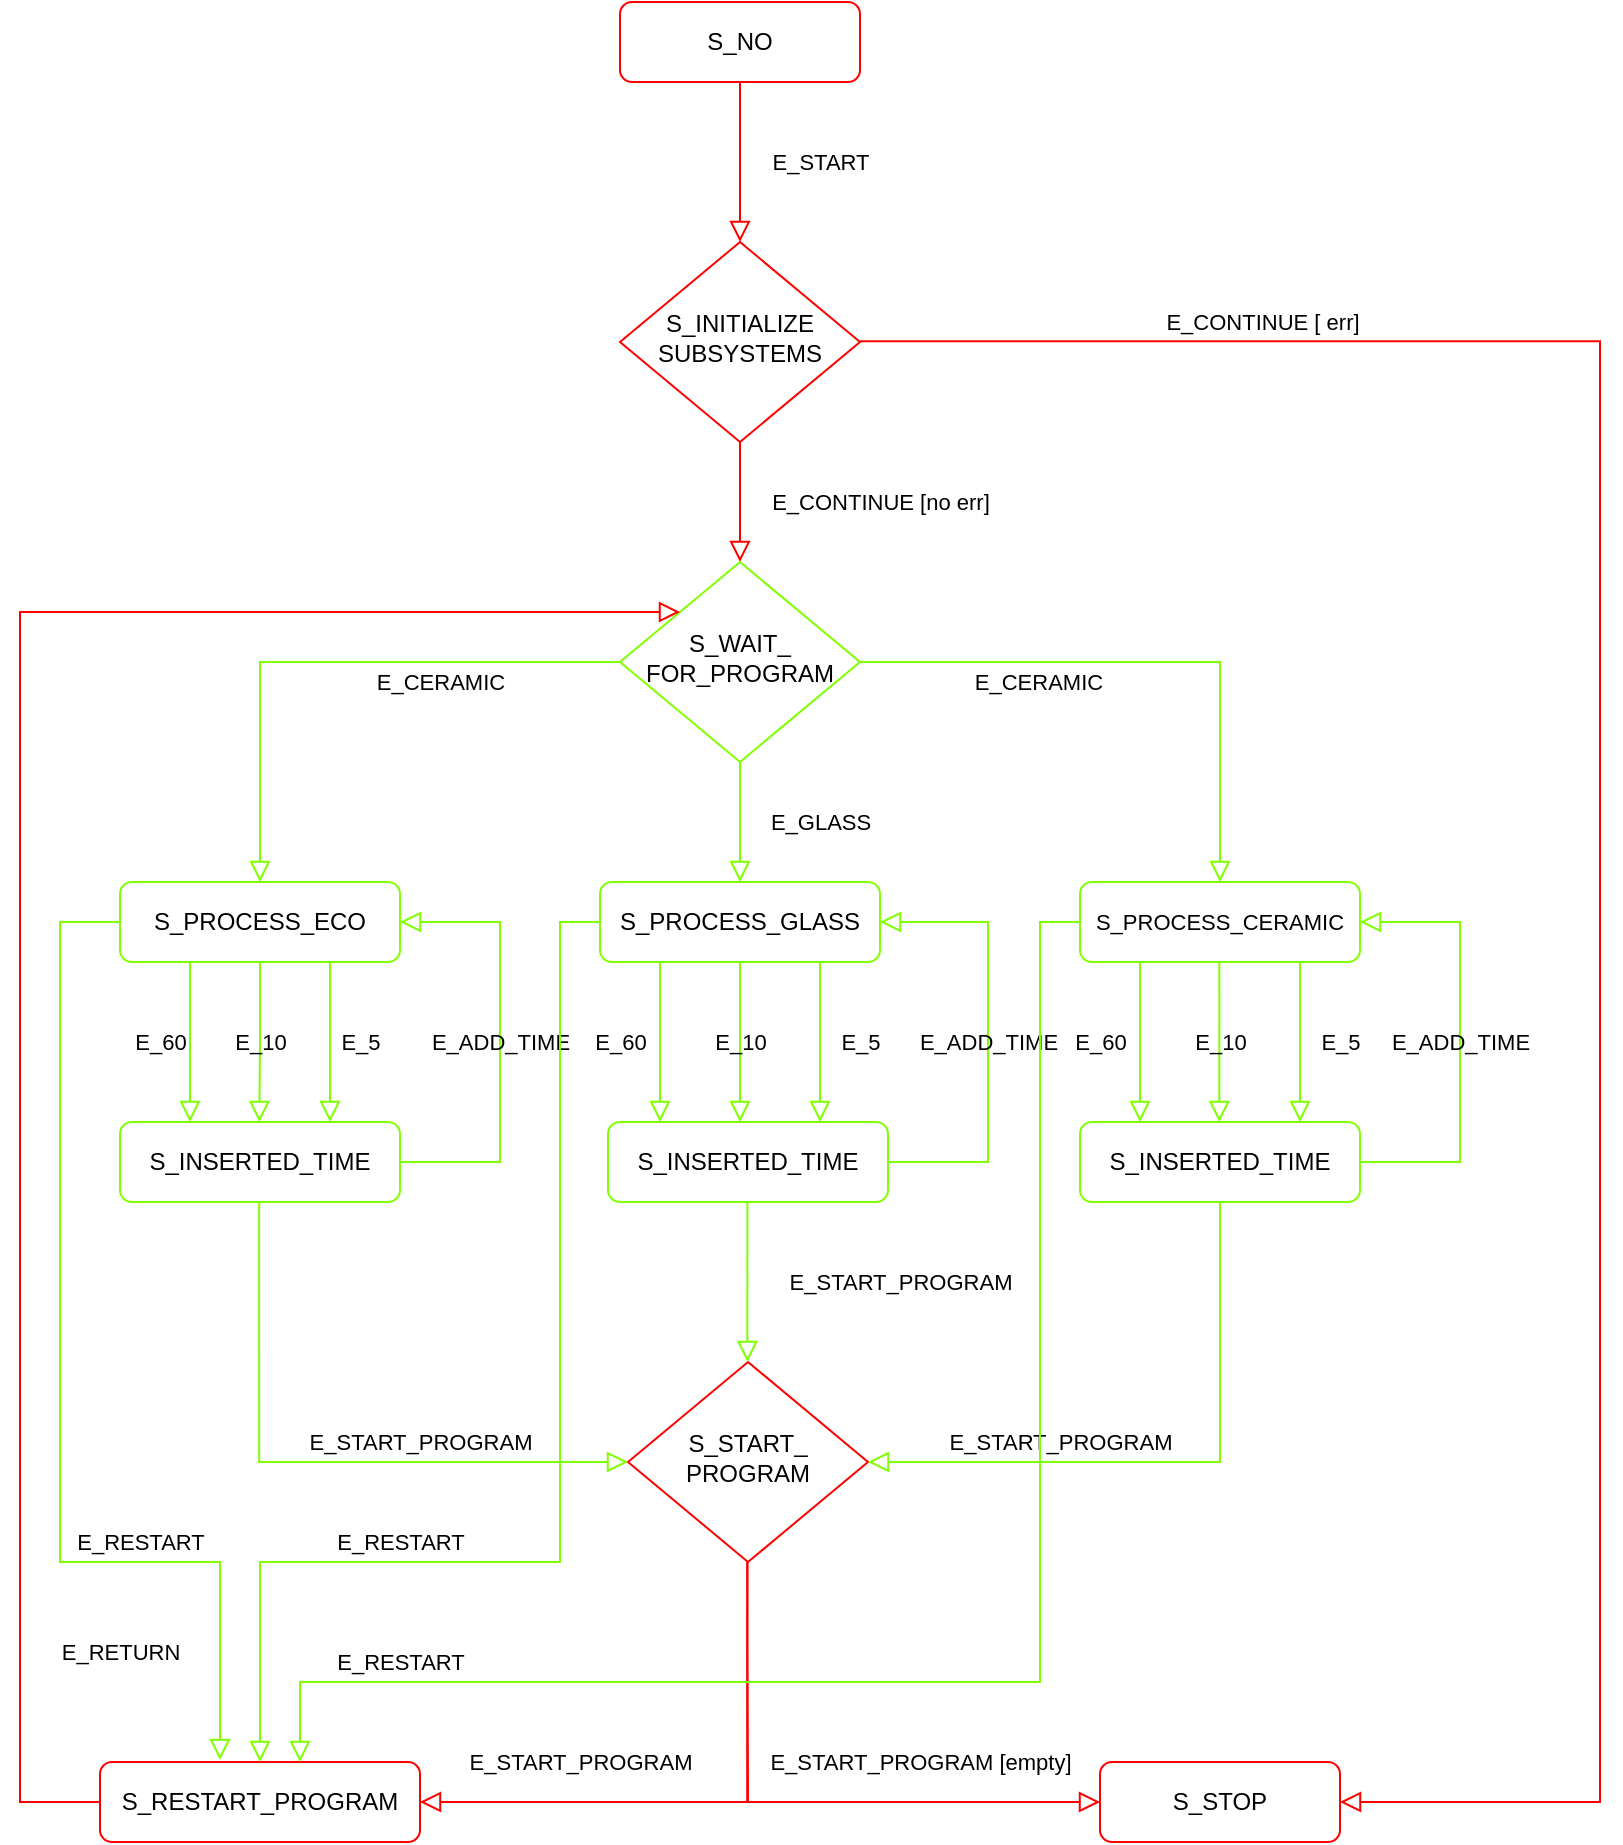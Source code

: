 <mxfile version="20.6.2" type="device"><diagram id="C5RBs43oDa-KdzZeNtuy" name="Page-1"><mxGraphModel dx="1384" dy="836" grid="1" gridSize="10" guides="1" tooltips="1" connect="1" arrows="1" fold="1" page="1" pageScale="1" pageWidth="827" pageHeight="1169" math="0" shadow="0"><root><mxCell id="WIyWlLk6GJQsqaUBKTNV-0"/><mxCell id="WIyWlLk6GJQsqaUBKTNV-1" parent="WIyWlLk6GJQsqaUBKTNV-0"/><mxCell id="WIyWlLk6GJQsqaUBKTNV-2" value="" style="rounded=0;html=1;jettySize=auto;orthogonalLoop=1;fontSize=11;endArrow=block;endFill=0;endSize=8;strokeWidth=1;shadow=0;labelBackgroundColor=none;edgeStyle=orthogonalEdgeStyle;strokeColor=#FF0000;" parent="WIyWlLk6GJQsqaUBKTNV-1" source="WIyWlLk6GJQsqaUBKTNV-3" target="WIyWlLk6GJQsqaUBKTNV-6" edge="1"><mxGeometry relative="1" as="geometry"/></mxCell><mxCell id="6H4peSSL_W81_Gh6DC80-1" value="E_START" style="edgeLabel;html=1;align=center;verticalAlign=middle;resizable=0;points=[];" vertex="1" connectable="0" parent="WIyWlLk6GJQsqaUBKTNV-2"><mxGeometry x="0.363" y="1" relative="1" as="geometry"><mxPoint x="39" y="-15" as="offset"/></mxGeometry></mxCell><mxCell id="WIyWlLk6GJQsqaUBKTNV-3" value="S_NO" style="rounded=1;whiteSpace=wrap;html=1;fontSize=12;glass=0;strokeWidth=1;shadow=0;strokeColor=#FF0000;" parent="WIyWlLk6GJQsqaUBKTNV-1" vertex="1"><mxGeometry x="320" y="40" width="120" height="40" as="geometry"/></mxCell><mxCell id="WIyWlLk6GJQsqaUBKTNV-4" value="E_CONTINUE [no err]" style="rounded=0;html=1;jettySize=auto;orthogonalLoop=1;fontSize=11;endArrow=block;endFill=0;endSize=8;strokeWidth=1;shadow=0;labelBackgroundColor=none;edgeStyle=orthogonalEdgeStyle;strokeColor=#FF0000;" parent="WIyWlLk6GJQsqaUBKTNV-1" source="WIyWlLk6GJQsqaUBKTNV-6" target="WIyWlLk6GJQsqaUBKTNV-10" edge="1"><mxGeometry y="70" relative="1" as="geometry"><mxPoint as="offset"/></mxGeometry></mxCell><mxCell id="WIyWlLk6GJQsqaUBKTNV-6" value="S_INITIALIZE&lt;br&gt;SUBSYSTEMS" style="rhombus;whiteSpace=wrap;html=1;shadow=0;fontFamily=Helvetica;fontSize=12;align=center;strokeWidth=1;spacing=6;spacingTop=-4;strokeColor=#FF0000;" parent="WIyWlLk6GJQsqaUBKTNV-1" vertex="1"><mxGeometry x="320" y="160" width="120" height="100" as="geometry"/></mxCell><mxCell id="WIyWlLk6GJQsqaUBKTNV-8" value="E_GLASS" style="rounded=0;html=1;jettySize=auto;orthogonalLoop=1;fontSize=11;endArrow=block;endFill=0;endSize=8;strokeWidth=1;shadow=0;labelBackgroundColor=none;edgeStyle=orthogonalEdgeStyle;strokeColor=#80FF00;" parent="WIyWlLk6GJQsqaUBKTNV-1" source="WIyWlLk6GJQsqaUBKTNV-10" target="WIyWlLk6GJQsqaUBKTNV-11" edge="1"><mxGeometry y="40" relative="1" as="geometry"><mxPoint as="offset"/></mxGeometry></mxCell><mxCell id="WIyWlLk6GJQsqaUBKTNV-9" value="E_CERAMIC" style="edgeStyle=orthogonalEdgeStyle;rounded=0;html=1;jettySize=auto;orthogonalLoop=1;fontSize=11;endArrow=block;endFill=0;endSize=8;strokeWidth=1;shadow=0;labelBackgroundColor=none;strokeColor=#80FF00;" parent="WIyWlLk6GJQsqaUBKTNV-1" source="WIyWlLk6GJQsqaUBKTNV-10" target="WIyWlLk6GJQsqaUBKTNV-12" edge="1"><mxGeometry x="-0.379" y="-10" relative="1" as="geometry"><mxPoint x="-1" as="offset"/></mxGeometry></mxCell><mxCell id="WIyWlLk6GJQsqaUBKTNV-10" value="S_WAIT_&lt;br&gt;FOR_PROGRAM" style="rhombus;whiteSpace=wrap;html=1;shadow=0;fontFamily=Helvetica;fontSize=12;align=center;strokeWidth=1;spacing=6;spacingTop=-4;strokeColor=#80FF00;" parent="WIyWlLk6GJQsqaUBKTNV-1" vertex="1"><mxGeometry x="320" y="320" width="120" height="100" as="geometry"/></mxCell><mxCell id="WIyWlLk6GJQsqaUBKTNV-11" value="S_PROCESS_GLASS" style="rounded=1;whiteSpace=wrap;html=1;fontSize=12;glass=0;strokeWidth=1;shadow=0;strokeColor=#80FF00;" parent="WIyWlLk6GJQsqaUBKTNV-1" vertex="1"><mxGeometry x="310" y="480" width="140" height="40" as="geometry"/></mxCell><mxCell id="WIyWlLk6GJQsqaUBKTNV-12" value="&lt;span style=&quot;font-size: 11px;&quot;&gt;S_PROCESS_CERAMIC&lt;/span&gt;" style="rounded=1;whiteSpace=wrap;html=1;fontSize=12;glass=0;strokeWidth=1;shadow=0;strokeColor=#80FF00;" parent="WIyWlLk6GJQsqaUBKTNV-1" vertex="1"><mxGeometry x="550" y="480" width="140" height="40" as="geometry"/></mxCell><mxCell id="6H4peSSL_W81_Gh6DC80-3" value="E_CONTINUE [ err]" style="edgeStyle=orthogonalEdgeStyle;rounded=0;html=1;jettySize=auto;orthogonalLoop=1;fontSize=11;endArrow=block;endFill=0;endSize=8;strokeWidth=1;shadow=0;labelBackgroundColor=none;entryX=1;entryY=0.5;entryDx=0;entryDy=0;strokeColor=#FF0000;" edge="1" parent="WIyWlLk6GJQsqaUBKTNV-1" target="6H4peSSL_W81_Gh6DC80-27"><mxGeometry x="-0.674" y="10" relative="1" as="geometry"><mxPoint as="offset"/><mxPoint x="440" y="209.58" as="sourcePoint"/><mxPoint x="760" y="870" as="targetPoint"/><Array as="points"><mxPoint x="810" y="210"/><mxPoint x="810" y="940"/></Array></mxGeometry></mxCell><mxCell id="6H4peSSL_W81_Gh6DC80-4" value="E_CERAMIC" style="edgeStyle=orthogonalEdgeStyle;rounded=0;html=1;jettySize=auto;orthogonalLoop=1;fontSize=11;endArrow=block;endFill=0;endSize=8;strokeWidth=1;shadow=0;labelBackgroundColor=none;exitX=0;exitY=0.5;exitDx=0;exitDy=0;strokeColor=#80FF00;" edge="1" parent="WIyWlLk6GJQsqaUBKTNV-1" source="WIyWlLk6GJQsqaUBKTNV-10"><mxGeometry x="-0.379" y="10" relative="1" as="geometry"><mxPoint as="offset"/><mxPoint x="60" y="390" as="sourcePoint"/><mxPoint x="140" y="480" as="targetPoint"/><Array as="points"><mxPoint x="140" y="370"/></Array></mxGeometry></mxCell><mxCell id="6H4peSSL_W81_Gh6DC80-5" value="S_PROCESS_ECO" style="rounded=1;whiteSpace=wrap;html=1;fontSize=12;glass=0;strokeWidth=1;shadow=0;strokeColor=#80FF00;" vertex="1" parent="WIyWlLk6GJQsqaUBKTNV-1"><mxGeometry x="70" y="480" width="140" height="40" as="geometry"/></mxCell><mxCell id="6H4peSSL_W81_Gh6DC80-6" value="S_INSERTED_TIME" style="rounded=1;whiteSpace=wrap;html=1;fontSize=12;glass=0;strokeWidth=1;shadow=0;strokeColor=#80FF00;" vertex="1" parent="WIyWlLk6GJQsqaUBKTNV-1"><mxGeometry x="70" y="600" width="140" height="40" as="geometry"/></mxCell><mxCell id="6H4peSSL_W81_Gh6DC80-7" value="E_60" style="rounded=0;html=1;jettySize=auto;orthogonalLoop=1;fontSize=11;endArrow=block;endFill=0;endSize=8;strokeWidth=1;shadow=0;labelBackgroundColor=none;edgeStyle=orthogonalEdgeStyle;exitX=0.5;exitY=1;exitDx=0;exitDy=0;strokeColor=#80FF00;" edge="1" parent="WIyWlLk6GJQsqaUBKTNV-1" source="6H4peSSL_W81_Gh6DC80-5"><mxGeometry x="0.005" y="-50" relative="1" as="geometry"><mxPoint as="offset"/><mxPoint x="139.66" y="540" as="sourcePoint"/><mxPoint x="139.66" y="600" as="targetPoint"/><Array as="points"/></mxGeometry></mxCell><mxCell id="6H4peSSL_W81_Gh6DC80-10" value="E_10" style="rounded=0;html=1;jettySize=auto;orthogonalLoop=1;fontSize=11;endArrow=block;endFill=0;endSize=8;strokeWidth=1;shadow=0;labelBackgroundColor=none;edgeStyle=orthogonalEdgeStyle;strokeColor=#80FF00;" edge="1" parent="WIyWlLk6GJQsqaUBKTNV-1"><mxGeometry relative="1" as="geometry"><mxPoint as="offset"/><mxPoint x="380" y="520" as="sourcePoint"/><mxPoint x="380" y="600" as="targetPoint"/><Array as="points"><mxPoint x="380" y="600"/></Array></mxGeometry></mxCell><mxCell id="6H4peSSL_W81_Gh6DC80-11" value="E_10" style="rounded=0;html=1;jettySize=auto;orthogonalLoop=1;fontSize=11;endArrow=block;endFill=0;endSize=8;strokeWidth=1;shadow=0;labelBackgroundColor=none;edgeStyle=orthogonalEdgeStyle;strokeColor=#80FF00;" edge="1" parent="WIyWlLk6GJQsqaUBKTNV-1"><mxGeometry relative="1" as="geometry"><mxPoint as="offset"/><mxPoint x="619.66" y="520" as="sourcePoint"/><mxPoint x="619.66" y="600" as="targetPoint"/><Array as="points"><mxPoint x="619.66" y="540"/><mxPoint x="619.66" y="540"/></Array></mxGeometry></mxCell><mxCell id="6H4peSSL_W81_Gh6DC80-12" value="E_10" style="rounded=0;html=1;jettySize=auto;orthogonalLoop=1;fontSize=11;endArrow=block;endFill=0;endSize=8;strokeWidth=1;shadow=0;labelBackgroundColor=none;edgeStyle=orthogonalEdgeStyle;exitX=0.25;exitY=1;exitDx=0;exitDy=0;entryX=0.25;entryY=0;entryDx=0;entryDy=0;strokeColor=#80FF00;" edge="1" parent="WIyWlLk6GJQsqaUBKTNV-1" source="6H4peSSL_W81_Gh6DC80-5" target="6H4peSSL_W81_Gh6DC80-6"><mxGeometry y="35" relative="1" as="geometry"><mxPoint as="offset"/><mxPoint x="150" y="530" as="sourcePoint"/><mxPoint x="149.66" y="610" as="targetPoint"/><Array as="points"/></mxGeometry></mxCell><mxCell id="6H4peSSL_W81_Gh6DC80-13" value="E_5" style="rounded=0;html=1;jettySize=auto;orthogonalLoop=1;fontSize=11;endArrow=block;endFill=0;endSize=8;strokeWidth=1;shadow=0;labelBackgroundColor=none;edgeStyle=orthogonalEdgeStyle;exitX=0.75;exitY=1;exitDx=0;exitDy=0;entryX=0.75;entryY=0;entryDx=0;entryDy=0;strokeColor=#80FF00;" edge="1" parent="WIyWlLk6GJQsqaUBKTNV-1" source="6H4peSSL_W81_Gh6DC80-5" target="6H4peSSL_W81_Gh6DC80-6"><mxGeometry y="15" relative="1" as="geometry"><mxPoint as="offset"/><mxPoint x="160" y="540" as="sourcePoint"/><mxPoint x="159.66" y="620" as="targetPoint"/><Array as="points"/></mxGeometry></mxCell><mxCell id="6H4peSSL_W81_Gh6DC80-14" value="E_60" style="rounded=0;html=1;jettySize=auto;orthogonalLoop=1;fontSize=11;endArrow=block;endFill=0;endSize=8;strokeWidth=1;shadow=0;labelBackgroundColor=none;edgeStyle=orthogonalEdgeStyle;strokeColor=#80FF00;" edge="1" parent="WIyWlLk6GJQsqaUBKTNV-1"><mxGeometry y="-20" relative="1" as="geometry"><mxPoint as="offset"/><mxPoint x="340" y="520" as="sourcePoint"/><mxPoint x="340" y="600" as="targetPoint"/><Array as="points"><mxPoint x="340" y="600"/></Array></mxGeometry></mxCell><mxCell id="6H4peSSL_W81_Gh6DC80-15" value="E_5" style="rounded=0;html=1;jettySize=auto;orthogonalLoop=1;fontSize=11;endArrow=block;endFill=0;endSize=8;strokeWidth=1;shadow=0;labelBackgroundColor=none;edgeStyle=orthogonalEdgeStyle;strokeColor=#80FF00;" edge="1" parent="WIyWlLk6GJQsqaUBKTNV-1"><mxGeometry y="20" relative="1" as="geometry"><mxPoint as="offset"/><mxPoint x="420" y="520" as="sourcePoint"/><mxPoint x="420" y="600" as="targetPoint"/><Array as="points"><mxPoint x="420" y="600"/></Array></mxGeometry></mxCell><mxCell id="6H4peSSL_W81_Gh6DC80-16" value="E_60" style="rounded=0;html=1;jettySize=auto;orthogonalLoop=1;fontSize=11;endArrow=block;endFill=0;endSize=8;strokeWidth=1;shadow=0;labelBackgroundColor=none;edgeStyle=orthogonalEdgeStyle;strokeColor=#80FF00;" edge="1" parent="WIyWlLk6GJQsqaUBKTNV-1"><mxGeometry y="-20" relative="1" as="geometry"><mxPoint as="offset"/><mxPoint x="580" y="520" as="sourcePoint"/><mxPoint x="580" y="600" as="targetPoint"/><Array as="points"><mxPoint x="580" y="600"/></Array></mxGeometry></mxCell><mxCell id="6H4peSSL_W81_Gh6DC80-17" value="E_5" style="rounded=0;html=1;jettySize=auto;orthogonalLoop=1;fontSize=11;endArrow=block;endFill=0;endSize=8;strokeWidth=1;shadow=0;labelBackgroundColor=none;edgeStyle=orthogonalEdgeStyle;strokeColor=#80FF00;" edge="1" parent="WIyWlLk6GJQsqaUBKTNV-1"><mxGeometry y="20" relative="1" as="geometry"><mxPoint as="offset"/><mxPoint x="660" y="520" as="sourcePoint"/><mxPoint x="660" y="600" as="targetPoint"/><Array as="points"><mxPoint x="660" y="550"/><mxPoint x="660" y="550"/></Array></mxGeometry></mxCell><mxCell id="6H4peSSL_W81_Gh6DC80-18" value="S_INSERTED_TIME" style="rounded=1;whiteSpace=wrap;html=1;fontSize=12;glass=0;strokeWidth=1;shadow=0;strokeColor=#80FF00;" vertex="1" parent="WIyWlLk6GJQsqaUBKTNV-1"><mxGeometry x="314" y="600" width="140" height="40" as="geometry"/></mxCell><mxCell id="6H4peSSL_W81_Gh6DC80-19" value="S_INSERTED_TIME" style="rounded=1;whiteSpace=wrap;html=1;fontSize=12;glass=0;strokeWidth=1;shadow=0;strokeColor=#80FF00;" vertex="1" parent="WIyWlLk6GJQsqaUBKTNV-1"><mxGeometry x="550" y="600" width="140" height="40" as="geometry"/></mxCell><mxCell id="6H4peSSL_W81_Gh6DC80-20" value="E_ADD_TIME" style="rounded=0;html=1;jettySize=auto;orthogonalLoop=1;fontSize=11;endArrow=block;endFill=0;endSize=8;strokeWidth=1;shadow=0;labelBackgroundColor=none;edgeStyle=orthogonalEdgeStyle;exitX=1;exitY=0.5;exitDx=0;exitDy=0;entryX=1;entryY=0.5;entryDx=0;entryDy=0;strokeColor=#80FF00;" edge="1" parent="WIyWlLk6GJQsqaUBKTNV-1" source="6H4peSSL_W81_Gh6DC80-6" target="6H4peSSL_W81_Gh6DC80-5"><mxGeometry relative="1" as="geometry"><mxPoint as="offset"/><mxPoint x="185" y="530.0" as="sourcePoint"/><mxPoint x="220" y="500" as="targetPoint"/><Array as="points"><mxPoint x="260" y="620"/><mxPoint x="260" y="500"/></Array></mxGeometry></mxCell><mxCell id="6H4peSSL_W81_Gh6DC80-21" value="E_ADD_TIME" style="rounded=0;html=1;jettySize=auto;orthogonalLoop=1;fontSize=11;endArrow=block;endFill=0;endSize=8;strokeWidth=1;shadow=0;labelBackgroundColor=none;edgeStyle=orthogonalEdgeStyle;exitX=1;exitY=0.5;exitDx=0;exitDy=0;strokeColor=#80FF00;" edge="1" parent="WIyWlLk6GJQsqaUBKTNV-1"><mxGeometry x="-0.018" relative="1" as="geometry"><mxPoint as="offset"/><mxPoint x="454" y="620" as="sourcePoint"/><mxPoint x="450" y="500" as="targetPoint"/><Array as="points"><mxPoint x="504" y="620"/><mxPoint x="504" y="500"/></Array></mxGeometry></mxCell><mxCell id="6H4peSSL_W81_Gh6DC80-22" value="E_ADD_TIME" style="rounded=0;html=1;jettySize=auto;orthogonalLoop=1;fontSize=11;endArrow=block;endFill=0;endSize=8;strokeWidth=1;shadow=0;labelBackgroundColor=none;edgeStyle=orthogonalEdgeStyle;exitX=1;exitY=0.5;exitDx=0;exitDy=0;entryX=1;entryY=0.5;entryDx=0;entryDy=0;strokeColor=#80FF00;" edge="1" parent="WIyWlLk6GJQsqaUBKTNV-1"><mxGeometry relative="1" as="geometry"><mxPoint as="offset"/><mxPoint x="690" y="620" as="sourcePoint"/><mxPoint x="690" y="500" as="targetPoint"/><Array as="points"><mxPoint x="740" y="620"/><mxPoint x="740" y="500"/></Array></mxGeometry></mxCell><mxCell id="6H4peSSL_W81_Gh6DC80-23" value="S_START_&lt;br&gt;PROGRAM" style="rhombus;whiteSpace=wrap;html=1;shadow=0;fontFamily=Helvetica;fontSize=12;align=center;strokeWidth=1;spacing=6;spacingTop=-4;strokeColor=#FF0000;" vertex="1" parent="WIyWlLk6GJQsqaUBKTNV-1"><mxGeometry x="324" y="720" width="120" height="100" as="geometry"/></mxCell><mxCell id="6H4peSSL_W81_Gh6DC80-24" value="E_START_PROGRAM" style="rounded=0;html=1;jettySize=auto;orthogonalLoop=1;fontSize=11;endArrow=block;endFill=0;endSize=8;strokeWidth=1;shadow=0;labelBackgroundColor=none;edgeStyle=orthogonalEdgeStyle;strokeColor=#80FF00;" edge="1" parent="WIyWlLk6GJQsqaUBKTNV-1"><mxGeometry x="-0.002" y="76" relative="1" as="geometry"><mxPoint as="offset"/><mxPoint x="383.71" y="640" as="sourcePoint"/><mxPoint x="383.71" y="720" as="targetPoint"/><Array as="points"><mxPoint x="383.71" y="720"/></Array></mxGeometry></mxCell><mxCell id="6H4peSSL_W81_Gh6DC80-25" value="E_START_PROGRAM" style="rounded=0;html=1;jettySize=auto;orthogonalLoop=1;fontSize=11;endArrow=block;endFill=0;endSize=8;strokeWidth=1;shadow=0;labelBackgroundColor=none;edgeStyle=orthogonalEdgeStyle;entryX=0;entryY=0.5;entryDx=0;entryDy=0;strokeColor=#80FF00;" edge="1" parent="WIyWlLk6GJQsqaUBKTNV-1" target="6H4peSSL_W81_Gh6DC80-23"><mxGeometry x="0.338" y="10" relative="1" as="geometry"><mxPoint as="offset"/><mxPoint x="139.58" y="640" as="sourcePoint"/><mxPoint x="139.58" y="720" as="targetPoint"/><Array as="points"><mxPoint x="140" y="770"/></Array></mxGeometry></mxCell><mxCell id="6H4peSSL_W81_Gh6DC80-26" value="E_START_PROGRAM" style="rounded=0;html=1;jettySize=auto;orthogonalLoop=1;fontSize=11;endArrow=block;endFill=0;endSize=8;strokeWidth=1;shadow=0;labelBackgroundColor=none;edgeStyle=orthogonalEdgeStyle;exitX=0.5;exitY=1;exitDx=0;exitDy=0;entryX=1;entryY=0.5;entryDx=0;entryDy=0;strokeColor=#80FF00;" edge="1" parent="WIyWlLk6GJQsqaUBKTNV-1" source="6H4peSSL_W81_Gh6DC80-19" target="6H4peSSL_W81_Gh6DC80-23"><mxGeometry x="0.372" y="-10" relative="1" as="geometry"><mxPoint as="offset"/><mxPoint x="403.71" y="660" as="sourcePoint"/><mxPoint x="403.71" y="740" as="targetPoint"/><Array as="points"><mxPoint x="620" y="770"/></Array></mxGeometry></mxCell><mxCell id="6H4peSSL_W81_Gh6DC80-27" value="S_STOP" style="rounded=1;whiteSpace=wrap;html=1;fontSize=12;glass=0;strokeWidth=1;shadow=0;strokeColor=#FF0000;" vertex="1" parent="WIyWlLk6GJQsqaUBKTNV-1"><mxGeometry x="560" y="920" width="120" height="40" as="geometry"/></mxCell><mxCell id="6H4peSSL_W81_Gh6DC80-28" value="S_RESTART_PROGRAM" style="rounded=1;whiteSpace=wrap;html=1;fontSize=12;glass=0;strokeWidth=1;shadow=0;strokeColor=#FF0000;" vertex="1" parent="WIyWlLk6GJQsqaUBKTNV-1"><mxGeometry x="60" y="920" width="160" height="40" as="geometry"/></mxCell><mxCell id="6H4peSSL_W81_Gh6DC80-29" value="E_START_PROGRAM" style="rounded=0;html=1;jettySize=auto;orthogonalLoop=1;fontSize=11;endArrow=block;endFill=0;endSize=8;strokeWidth=1;shadow=0;labelBackgroundColor=none;edgeStyle=orthogonalEdgeStyle;entryX=1;entryY=0.5;entryDx=0;entryDy=0;strokeColor=#FF0000;" edge="1" parent="WIyWlLk6GJQsqaUBKTNV-1" target="6H4peSSL_W81_Gh6DC80-28"><mxGeometry x="0.437" y="-20" relative="1" as="geometry"><mxPoint as="offset"/><mxPoint x="383.73" y="820" as="sourcePoint"/><mxPoint x="383.74" y="900" as="targetPoint"/><Array as="points"><mxPoint x="384" y="860"/><mxPoint x="384" y="940"/></Array></mxGeometry></mxCell><mxCell id="6H4peSSL_W81_Gh6DC80-30" value="E_START_PROGRAM [empty]" style="rounded=0;html=1;jettySize=auto;orthogonalLoop=1;fontSize=11;endArrow=block;endFill=0;endSize=8;strokeWidth=1;shadow=0;labelBackgroundColor=none;edgeStyle=orthogonalEdgeStyle;entryX=0;entryY=0.5;entryDx=0;entryDy=0;strokeColor=#FF0000;" edge="1" parent="WIyWlLk6GJQsqaUBKTNV-1" target="6H4peSSL_W81_Gh6DC80-27"><mxGeometry x="0.393" y="20" relative="1" as="geometry"><mxPoint as="offset"/><mxPoint x="383.62" y="820" as="sourcePoint"/><mxPoint x="383.63" y="900" as="targetPoint"/><Array as="points"><mxPoint x="384" y="940"/></Array></mxGeometry></mxCell><mxCell id="6H4peSSL_W81_Gh6DC80-31" value="E_RETURN" style="rounded=0;html=1;jettySize=auto;orthogonalLoop=1;fontSize=11;endArrow=block;endFill=0;endSize=8;strokeWidth=1;shadow=0;labelBackgroundColor=none;edgeStyle=orthogonalEdgeStyle;exitX=0;exitY=0.5;exitDx=0;exitDy=0;entryX=0;entryY=0;entryDx=0;entryDy=0;strokeColor=#FF0000;" edge="1" parent="WIyWlLk6GJQsqaUBKTNV-1" source="6H4peSSL_W81_Gh6DC80-28" target="WIyWlLk6GJQsqaUBKTNV-10"><mxGeometry x="-0.762" y="-50" relative="1" as="geometry"><mxPoint as="offset"/><mxPoint x="60" y="830" as="sourcePoint"/><mxPoint x="40" y="310" as="targetPoint"/><Array as="points"><mxPoint x="20" y="940"/><mxPoint x="20" y="345"/></Array></mxGeometry></mxCell><mxCell id="6H4peSSL_W81_Gh6DC80-32" value="E_RESTART" style="rounded=0;html=1;jettySize=auto;orthogonalLoop=1;fontSize=11;endArrow=block;endFill=0;endSize=8;strokeWidth=1;shadow=0;labelBackgroundColor=none;edgeStyle=orthogonalEdgeStyle;exitX=0;exitY=0.5;exitDx=0;exitDy=0;strokeColor=#80FF00;" edge="1" parent="WIyWlLk6GJQsqaUBKTNV-1" source="6H4peSSL_W81_Gh6DC80-5"><mxGeometry x="0.474" y="10" relative="1" as="geometry"><mxPoint as="offset"/><mxPoint x="60" y="545" as="sourcePoint"/><mxPoint x="120" y="919" as="targetPoint"/><Array as="points"><mxPoint x="40" y="500"/><mxPoint x="40" y="820"/><mxPoint x="120" y="820"/><mxPoint x="120" y="919"/></Array></mxGeometry></mxCell><mxCell id="6H4peSSL_W81_Gh6DC80-33" value="E_RESTART" style="rounded=0;html=1;jettySize=auto;orthogonalLoop=1;fontSize=11;endArrow=block;endFill=0;endSize=8;strokeWidth=1;shadow=0;labelBackgroundColor=none;edgeStyle=orthogonalEdgeStyle;exitX=0;exitY=0.5;exitDx=0;exitDy=0;entryX=0.5;entryY=0;entryDx=0;entryDy=0;strokeColor=#80FF00;" edge="1" parent="WIyWlLk6GJQsqaUBKTNV-1" source="WIyWlLk6GJQsqaUBKTNV-11" target="6H4peSSL_W81_Gh6DC80-28"><mxGeometry x="0.423" y="-10" relative="1" as="geometry"><mxPoint as="offset"/><mxPoint x="290" y="500" as="sourcePoint"/><mxPoint x="290" y="880" as="targetPoint"/><Array as="points"><mxPoint x="290" y="500"/><mxPoint x="290" y="820"/><mxPoint x="140" y="820"/></Array></mxGeometry></mxCell><mxCell id="6H4peSSL_W81_Gh6DC80-34" value="" style="rounded=0;html=1;jettySize=auto;orthogonalLoop=1;fontSize=11;endArrow=block;endFill=0;endSize=8;strokeWidth=1;shadow=0;labelBackgroundColor=none;edgeStyle=orthogonalEdgeStyle;exitX=0;exitY=0.5;exitDx=0;exitDy=0;entryX=0.625;entryY=0;entryDx=0;entryDy=0;entryPerimeter=0;strokeColor=#80FF00;" edge="1" parent="WIyWlLk6GJQsqaUBKTNV-1" source="WIyWlLk6GJQsqaUBKTNV-12" target="6H4peSSL_W81_Gh6DC80-28"><mxGeometry x="-0.012" y="-30" relative="1" as="geometry"><mxPoint x="30" y="30" as="offset"/><mxPoint x="530" y="810" as="sourcePoint"/><mxPoint x="210" y="880" as="targetPoint"/><Array as="points"><mxPoint x="530" y="500"/><mxPoint x="530" y="880"/><mxPoint x="160" y="880"/></Array></mxGeometry></mxCell><mxCell id="6H4peSSL_W81_Gh6DC80-35" value="E_RESTART" style="edgeLabel;html=1;align=center;verticalAlign=middle;resizable=0;points=[];" vertex="1" connectable="0" parent="6H4peSSL_W81_Gh6DC80-34"><mxGeometry x="0.217" y="1" relative="1" as="geometry"><mxPoint x="-227" y="-11" as="offset"/></mxGeometry></mxCell></root></mxGraphModel></diagram></mxfile>
